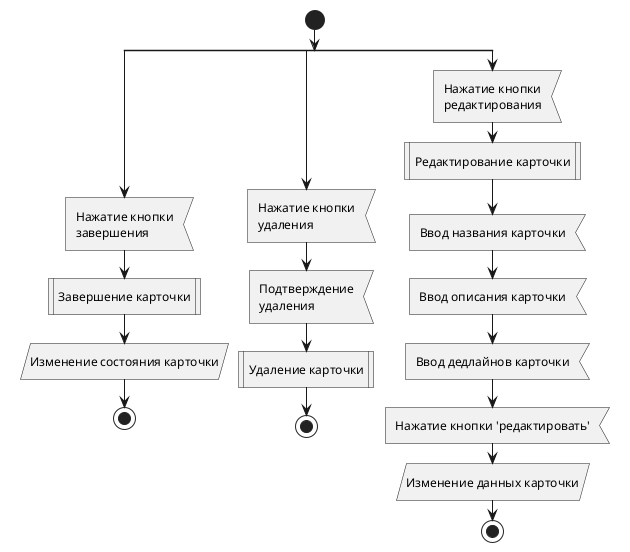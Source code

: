 @startuml
'https://plantuml.com/activity-diagram-beta
start
split
    :Нажатие кнопки\nзавершения<
    :Завершение карточки|
    :Изменение состояния карточки/
    stop
splitagain
    :Нажатие кнопки\nудаления<
    :Подтверждение\nудаления<
    :Удаление карточки|
    stop
splitagain
    :Нажатие кнопки\nредактирования<
    :Редактирование карточки|
        :Ввод названия карточки<
        :Ввод описания карточки<
        :Ввод дедлайнов карточки<
        :Нажатие кнопки 'редактировать'<
    :Изменение данных карточки/
    stop
endsplit
@enduml
